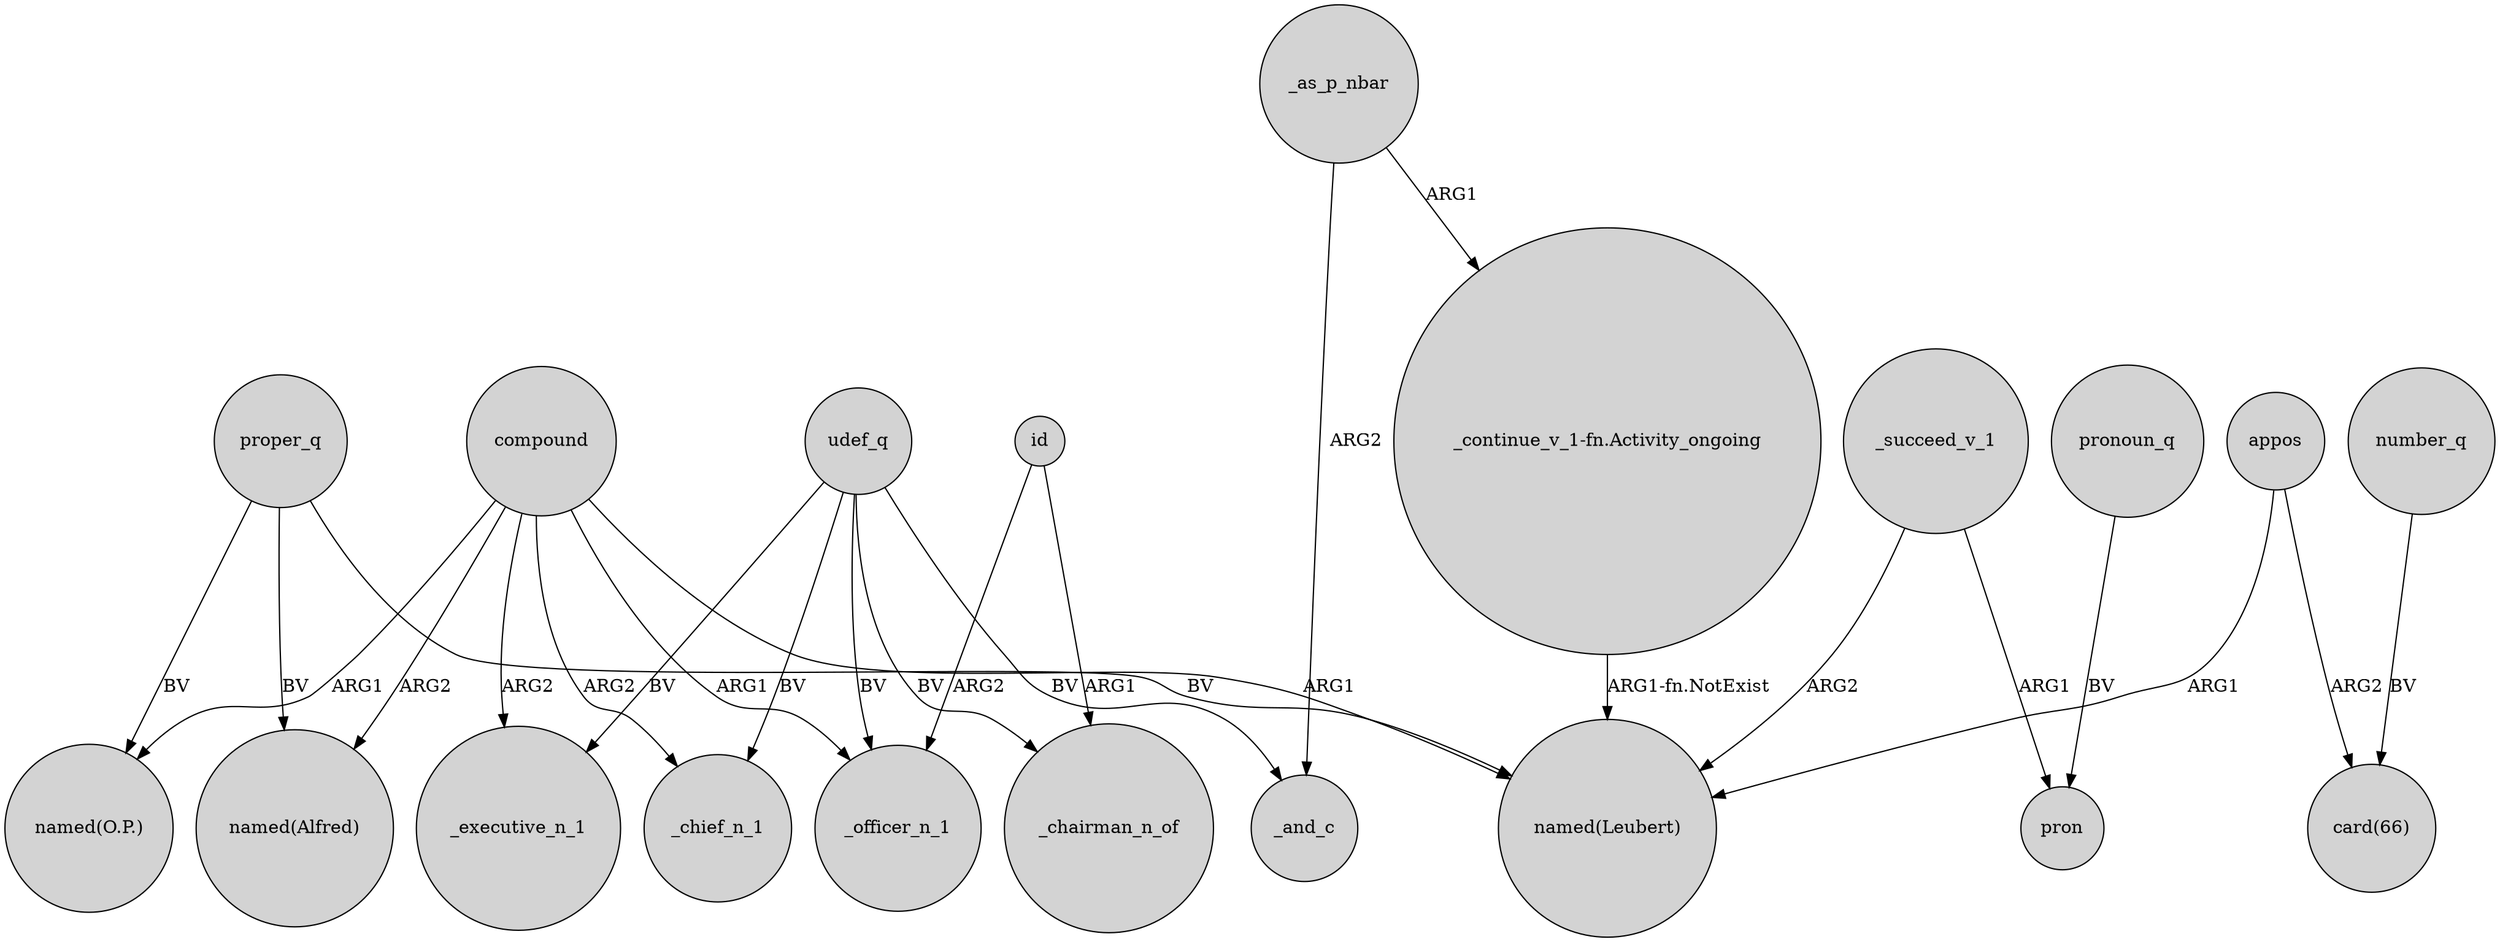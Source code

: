 digraph {
	node [shape=circle style=filled]
	"_continue_v_1-fn.Activity_ongoing" -> "named(Leubert)" [label="ARG1-fn.NotExist"]
	compound -> "named(O.P.)" [label=ARG1]
	udef_q -> _executive_n_1 [label=BV]
	proper_q -> "named(Leubert)" [label=BV]
	proper_q -> "named(Alfred)" [label=BV]
	compound -> "named(Leubert)" [label=ARG1]
	number_q -> "card(66)" [label=BV]
	appos -> "card(66)" [label=ARG2]
	_succeed_v_1 -> "named(Leubert)" [label=ARG2]
	_as_p_nbar -> "_continue_v_1-fn.Activity_ongoing" [label=ARG1]
	udef_q -> _chairman_n_of [label=BV]
	compound -> _chief_n_1 [label=ARG2]
	compound -> _officer_n_1 [label=ARG1]
	proper_q -> "named(O.P.)" [label=BV]
	appos -> "named(Leubert)" [label=ARG1]
	compound -> "named(Alfred)" [label=ARG2]
	pronoun_q -> pron [label=BV]
	udef_q -> _chief_n_1 [label=BV]
	id -> _officer_n_1 [label=ARG2]
	udef_q -> _officer_n_1 [label=BV]
	_succeed_v_1 -> pron [label=ARG1]
	_as_p_nbar -> _and_c [label=ARG2]
	udef_q -> _and_c [label=BV]
	id -> _chairman_n_of [label=ARG1]
	compound -> _executive_n_1 [label=ARG2]
}
